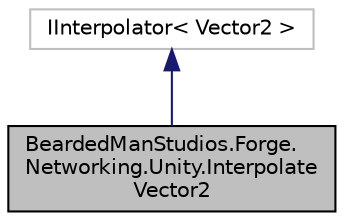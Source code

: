 digraph "BeardedManStudios.Forge.Networking.Unity.InterpolateVector2"
{
 // LATEX_PDF_SIZE
  edge [fontname="Helvetica",fontsize="10",labelfontname="Helvetica",labelfontsize="10"];
  node [fontname="Helvetica",fontsize="10",shape=record];
  Node2 [label="BeardedManStudios.Forge.\lNetworking.Unity.Interpolate\lVector2",height=0.2,width=0.4,color="black", fillcolor="grey75", style="filled", fontcolor="black",tooltip=" "];
  Node3 -> Node2 [dir="back",color="midnightblue",fontsize="10",style="solid",fontname="Helvetica"];
  Node3 [label="IInterpolator\< Vector2 \>",height=0.2,width=0.4,color="grey75", fillcolor="white", style="filled",tooltip=" "];
}
